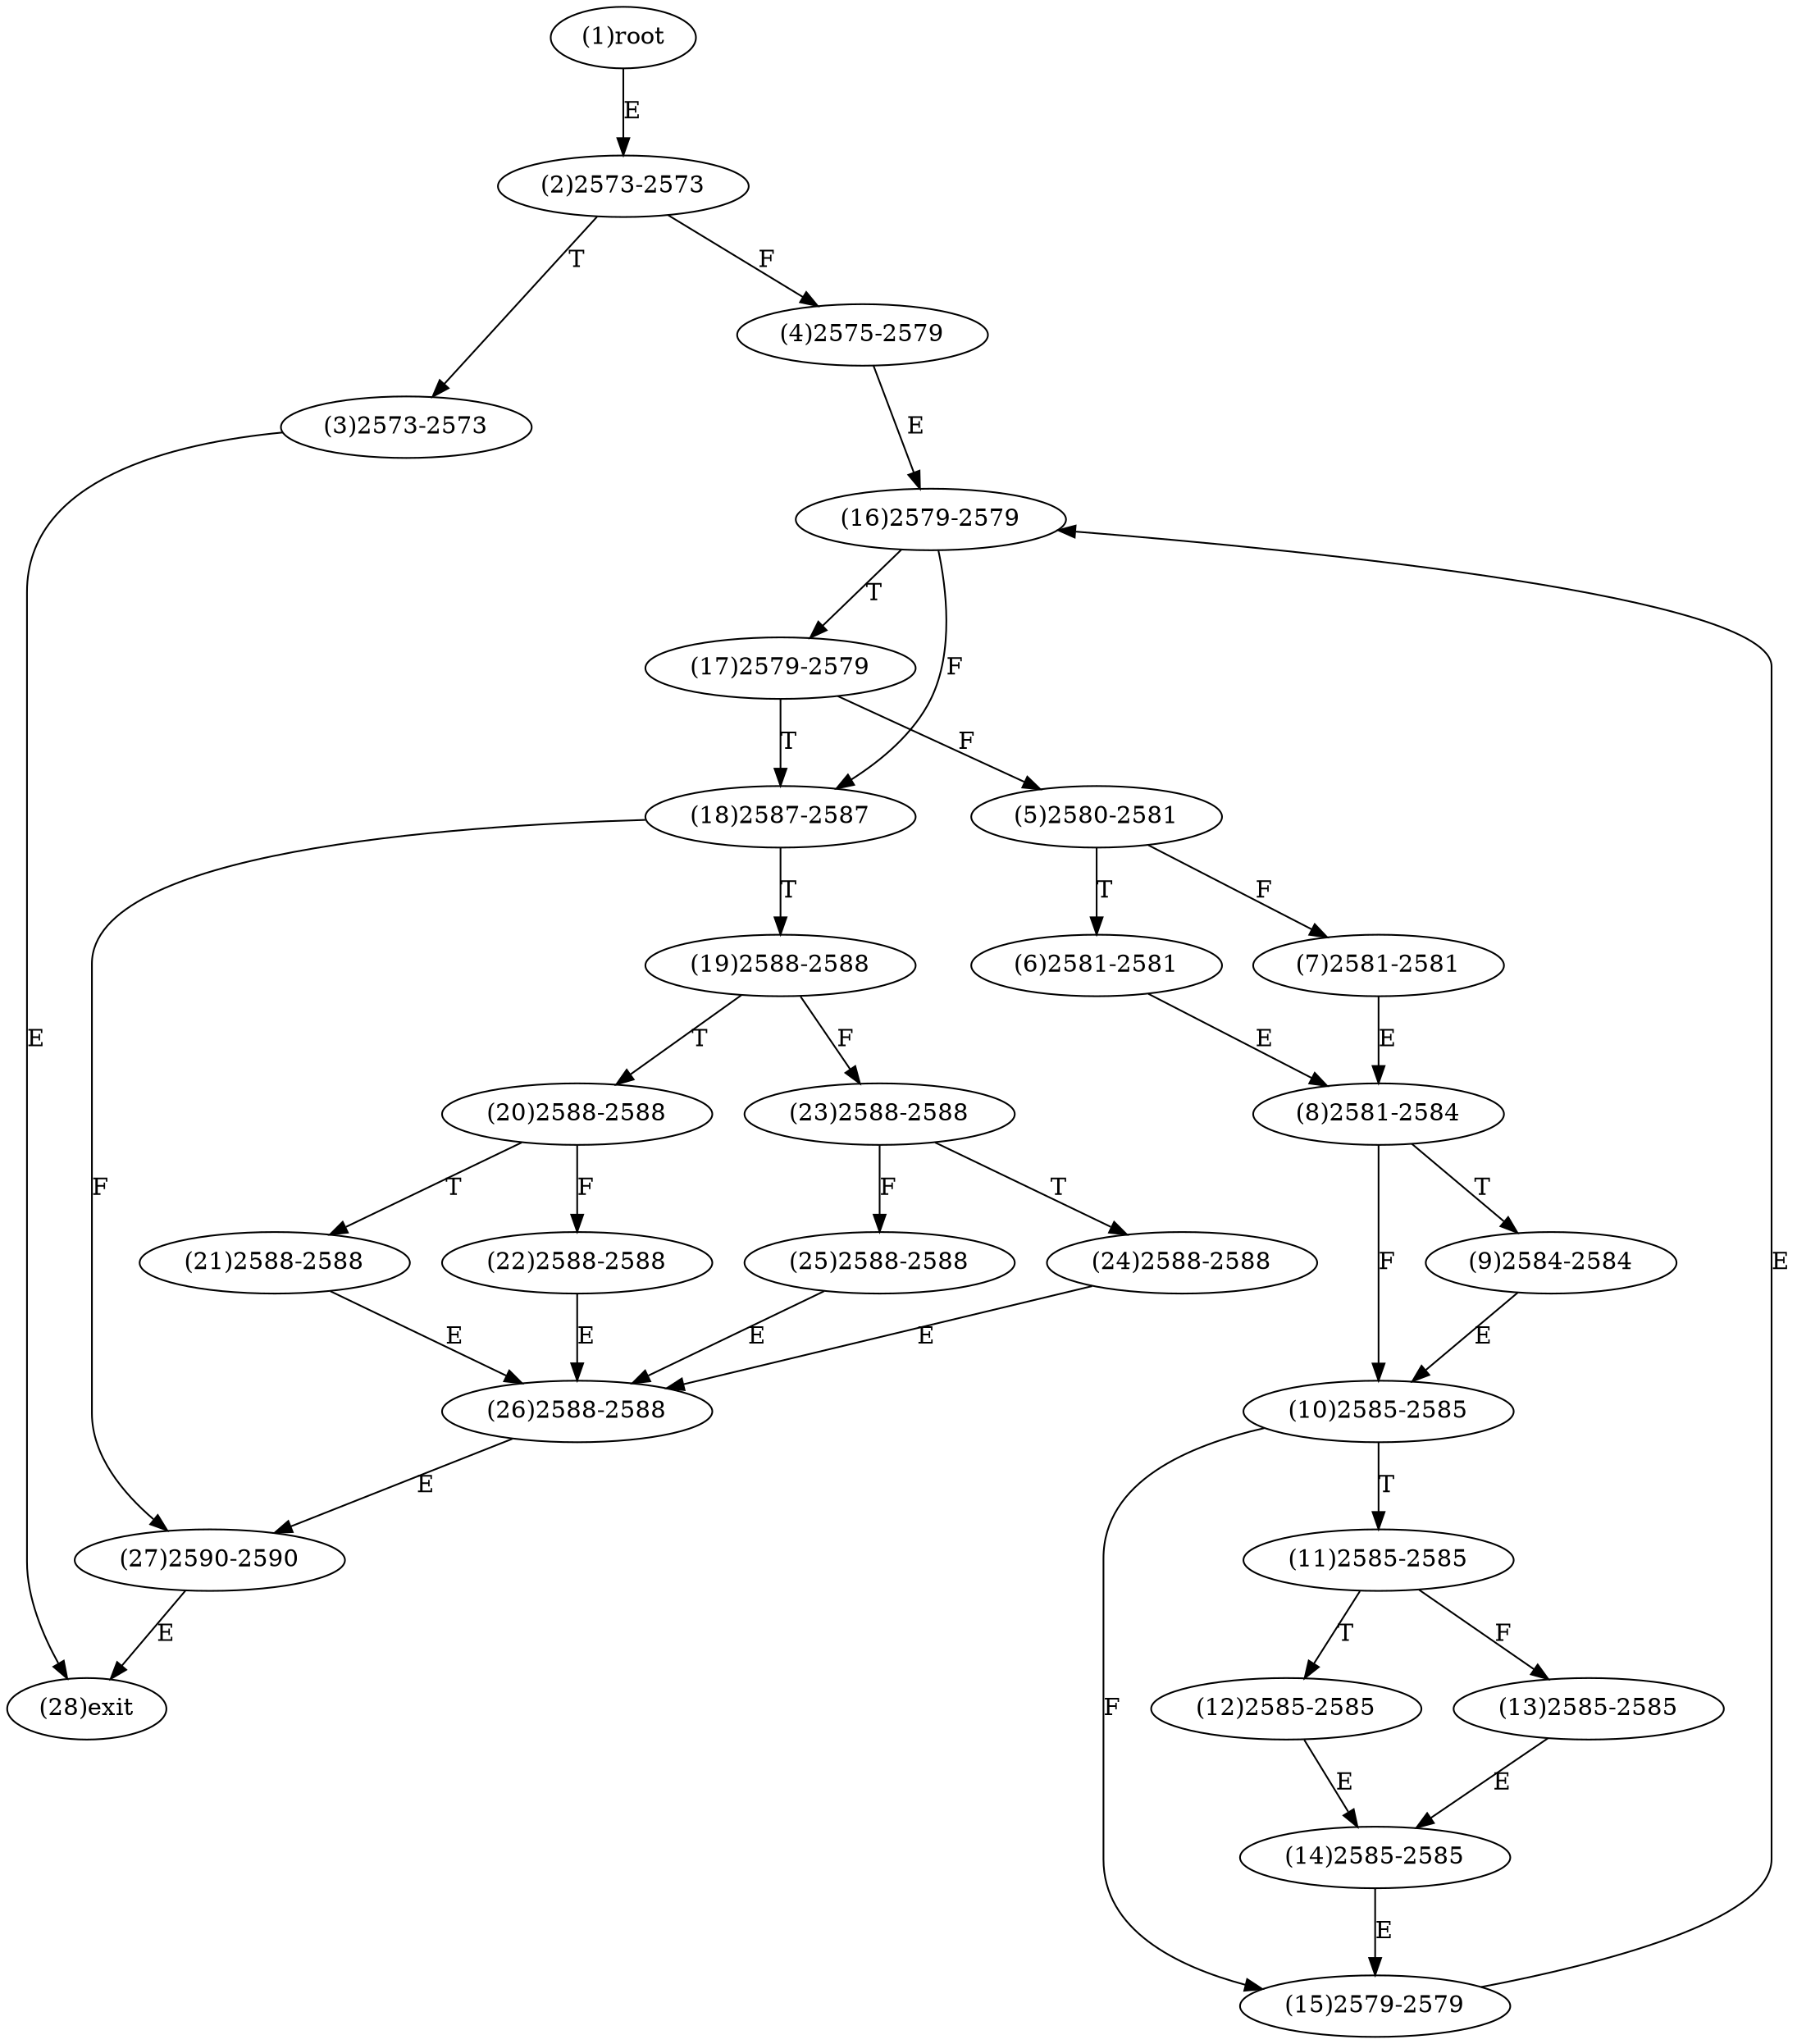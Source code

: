 digraph "" { 
1[ label="(1)root"];
2[ label="(2)2573-2573"];
3[ label="(3)2573-2573"];
4[ label="(4)2575-2579"];
5[ label="(5)2580-2581"];
6[ label="(6)2581-2581"];
7[ label="(7)2581-2581"];
8[ label="(8)2581-2584"];
9[ label="(9)2584-2584"];
10[ label="(10)2585-2585"];
11[ label="(11)2585-2585"];
12[ label="(12)2585-2585"];
13[ label="(13)2585-2585"];
14[ label="(14)2585-2585"];
15[ label="(15)2579-2579"];
17[ label="(17)2579-2579"];
16[ label="(16)2579-2579"];
19[ label="(19)2588-2588"];
18[ label="(18)2587-2587"];
21[ label="(21)2588-2588"];
20[ label="(20)2588-2588"];
23[ label="(23)2588-2588"];
22[ label="(22)2588-2588"];
25[ label="(25)2588-2588"];
24[ label="(24)2588-2588"];
27[ label="(27)2590-2590"];
26[ label="(26)2588-2588"];
28[ label="(28)exit"];
1->2[ label="E"];
2->4[ label="F"];
2->3[ label="T"];
3->28[ label="E"];
4->16[ label="E"];
5->7[ label="F"];
5->6[ label="T"];
6->8[ label="E"];
7->8[ label="E"];
8->10[ label="F"];
8->9[ label="T"];
9->10[ label="E"];
10->15[ label="F"];
10->11[ label="T"];
11->13[ label="F"];
11->12[ label="T"];
12->14[ label="E"];
13->14[ label="E"];
14->15[ label="E"];
15->16[ label="E"];
16->18[ label="F"];
16->17[ label="T"];
17->5[ label="F"];
17->18[ label="T"];
18->27[ label="F"];
18->19[ label="T"];
19->23[ label="F"];
19->20[ label="T"];
20->22[ label="F"];
20->21[ label="T"];
21->26[ label="E"];
22->26[ label="E"];
23->25[ label="F"];
23->24[ label="T"];
24->26[ label="E"];
25->26[ label="E"];
26->27[ label="E"];
27->28[ label="E"];
}